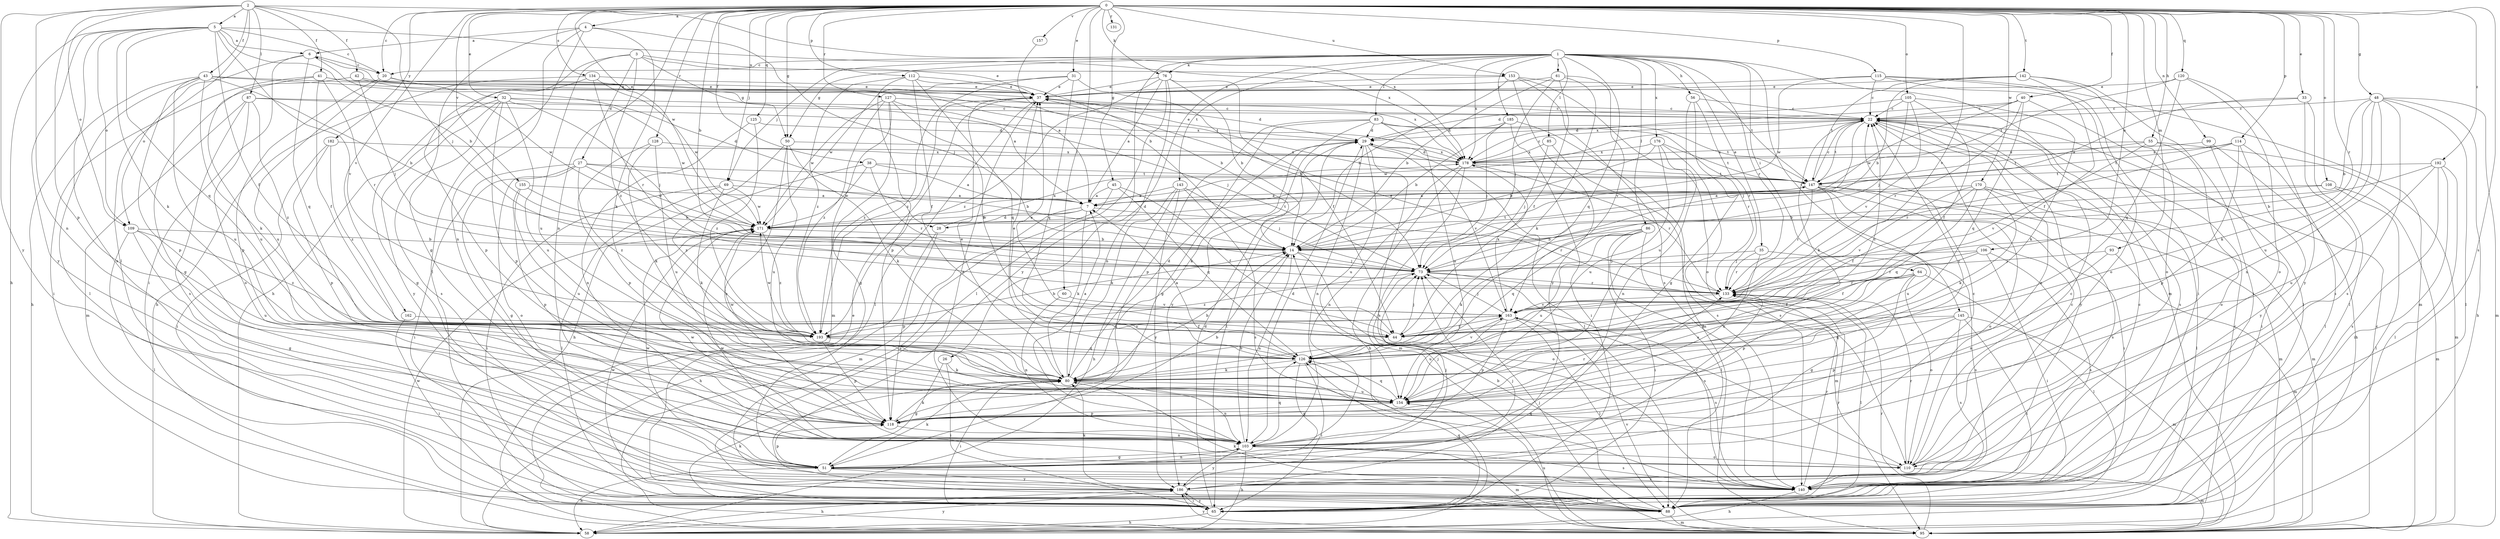 strict digraph  {
0;
1;
2;
3;
4;
5;
6;
7;
14;
20;
22;
26;
27;
28;
29;
31;
32;
33;
35;
37;
38;
40;
41;
42;
43;
44;
45;
48;
50;
51;
55;
56;
58;
60;
61;
64;
65;
69;
73;
76;
80;
83;
85;
86;
87;
88;
93;
95;
99;
103;
105;
106;
108;
109;
110;
112;
114;
115;
118;
120;
125;
126;
127;
128;
131;
133;
134;
140;
142;
143;
145;
147;
153;
154;
155;
157;
162;
163;
170;
171;
176;
178;
182;
185;
186;
192;
193;
0 -> 4  [label=a];
0 -> 14  [label=b];
0 -> 20  [label=c];
0 -> 31  [label=e];
0 -> 32  [label=e];
0 -> 33  [label=e];
0 -> 38  [label=f];
0 -> 40  [label=f];
0 -> 45  [label=g];
0 -> 48  [label=g];
0 -> 50  [label=g];
0 -> 55  [label=h];
0 -> 60  [label=i];
0 -> 69  [label=j];
0 -> 76  [label=k];
0 -> 93  [label=m];
0 -> 99  [label=n];
0 -> 103  [label=n];
0 -> 105  [label=o];
0 -> 106  [label=o];
0 -> 108  [label=o];
0 -> 112  [label=p];
0 -> 114  [label=p];
0 -> 115  [label=p];
0 -> 120  [label=q];
0 -> 125  [label=q];
0 -> 127  [label=r];
0 -> 128  [label=r];
0 -> 131  [label=r];
0 -> 133  [label=r];
0 -> 134  [label=s];
0 -> 140  [label=s];
0 -> 142  [label=t];
0 -> 153  [label=u];
0 -> 155  [label=v];
0 -> 157  [label=v];
0 -> 162  [label=v];
0 -> 163  [label=v];
0 -> 170  [label=w];
0 -> 171  [label=w];
0 -> 182  [label=y];
0 -> 192  [label=z];
1 -> 20  [label=c];
1 -> 26  [label=d];
1 -> 35  [label=e];
1 -> 50  [label=g];
1 -> 56  [label=h];
1 -> 61  [label=i];
1 -> 64  [label=i];
1 -> 69  [label=j];
1 -> 76  [label=k];
1 -> 83  [label=l];
1 -> 85  [label=l];
1 -> 86  [label=l];
1 -> 95  [label=m];
1 -> 126  [label=q];
1 -> 133  [label=r];
1 -> 143  [label=t];
1 -> 145  [label=t];
1 -> 176  [label=x];
1 -> 178  [label=x];
1 -> 185  [label=y];
1 -> 186  [label=y];
2 -> 5  [label=a];
2 -> 41  [label=f];
2 -> 42  [label=f];
2 -> 43  [label=f];
2 -> 73  [label=j];
2 -> 87  [label=l];
2 -> 88  [label=l];
2 -> 103  [label=n];
2 -> 109  [label=o];
2 -> 118  [label=p];
2 -> 178  [label=x];
2 -> 186  [label=y];
3 -> 27  [label=d];
3 -> 37  [label=e];
3 -> 50  [label=g];
3 -> 58  [label=h];
3 -> 153  [label=u];
3 -> 154  [label=u];
3 -> 193  [label=z];
4 -> 6  [label=a];
4 -> 51  [label=g];
4 -> 73  [label=j];
4 -> 80  [label=k];
4 -> 88  [label=l];
4 -> 103  [label=n];
5 -> 6  [label=a];
5 -> 14  [label=b];
5 -> 20  [label=c];
5 -> 44  [label=f];
5 -> 58  [label=h];
5 -> 80  [label=k];
5 -> 109  [label=o];
5 -> 126  [label=q];
5 -> 140  [label=s];
5 -> 163  [label=v];
5 -> 178  [label=x];
5 -> 186  [label=y];
6 -> 20  [label=c];
6 -> 28  [label=d];
6 -> 65  [label=i];
6 -> 109  [label=o];
6 -> 126  [label=q];
7 -> 6  [label=a];
7 -> 28  [label=d];
7 -> 80  [label=k];
7 -> 133  [label=r];
7 -> 140  [label=s];
7 -> 171  [label=w];
14 -> 73  [label=j];
14 -> 103  [label=n];
14 -> 110  [label=o];
14 -> 147  [label=t];
20 -> 37  [label=e];
20 -> 118  [label=p];
20 -> 154  [label=u];
20 -> 171  [label=w];
22 -> 29  [label=d];
22 -> 73  [label=j];
22 -> 80  [label=k];
22 -> 103  [label=n];
22 -> 140  [label=s];
22 -> 147  [label=t];
22 -> 171  [label=w];
22 -> 186  [label=y];
26 -> 51  [label=g];
26 -> 65  [label=i];
26 -> 80  [label=k];
27 -> 14  [label=b];
27 -> 51  [label=g];
27 -> 65  [label=i];
27 -> 110  [label=o];
27 -> 147  [label=t];
27 -> 171  [label=w];
27 -> 193  [label=z];
28 -> 58  [label=h];
28 -> 118  [label=p];
28 -> 178  [label=x];
29 -> 37  [label=e];
29 -> 65  [label=i];
29 -> 80  [label=k];
29 -> 88  [label=l];
29 -> 103  [label=n];
29 -> 140  [label=s];
29 -> 154  [label=u];
29 -> 163  [label=v];
29 -> 178  [label=x];
31 -> 37  [label=e];
31 -> 73  [label=j];
31 -> 126  [label=q];
31 -> 171  [label=w];
31 -> 193  [label=z];
32 -> 22  [label=c];
32 -> 51  [label=g];
32 -> 73  [label=j];
32 -> 118  [label=p];
32 -> 140  [label=s];
32 -> 154  [label=u];
32 -> 171  [label=w];
32 -> 186  [label=y];
33 -> 7  [label=a];
33 -> 22  [label=c];
33 -> 88  [label=l];
33 -> 140  [label=s];
35 -> 73  [label=j];
35 -> 133  [label=r];
35 -> 140  [label=s];
35 -> 154  [label=u];
37 -> 22  [label=c];
37 -> 29  [label=d];
37 -> 88  [label=l];
37 -> 193  [label=z];
38 -> 7  [label=a];
38 -> 133  [label=r];
38 -> 147  [label=t];
38 -> 171  [label=w];
38 -> 193  [label=z];
40 -> 22  [label=c];
40 -> 88  [label=l];
40 -> 126  [label=q];
40 -> 133  [label=r];
40 -> 171  [label=w];
40 -> 178  [label=x];
41 -> 37  [label=e];
41 -> 44  [label=f];
41 -> 65  [label=i];
41 -> 133  [label=r];
41 -> 154  [label=u];
41 -> 178  [label=x];
42 -> 7  [label=a];
42 -> 37  [label=e];
42 -> 51  [label=g];
42 -> 73  [label=j];
43 -> 14  [label=b];
43 -> 37  [label=e];
43 -> 58  [label=h];
43 -> 80  [label=k];
43 -> 88  [label=l];
43 -> 118  [label=p];
43 -> 147  [label=t];
43 -> 154  [label=u];
44 -> 37  [label=e];
44 -> 73  [label=j];
45 -> 7  [label=a];
45 -> 44  [label=f];
45 -> 95  [label=m];
45 -> 126  [label=q];
48 -> 14  [label=b];
48 -> 22  [label=c];
48 -> 58  [label=h];
48 -> 80  [label=k];
48 -> 88  [label=l];
48 -> 95  [label=m];
48 -> 103  [label=n];
48 -> 140  [label=s];
48 -> 154  [label=u];
50 -> 58  [label=h];
50 -> 80  [label=k];
50 -> 103  [label=n];
50 -> 154  [label=u];
50 -> 178  [label=x];
51 -> 22  [label=c];
51 -> 58  [label=h];
51 -> 73  [label=j];
51 -> 80  [label=k];
51 -> 103  [label=n];
51 -> 118  [label=p];
51 -> 140  [label=s];
51 -> 171  [label=w];
51 -> 186  [label=y];
55 -> 95  [label=m];
55 -> 110  [label=o];
55 -> 147  [label=t];
55 -> 163  [label=v];
55 -> 178  [label=x];
56 -> 22  [label=c];
56 -> 51  [label=g];
56 -> 133  [label=r];
56 -> 154  [label=u];
58 -> 22  [label=c];
58 -> 171  [label=w];
58 -> 186  [label=y];
60 -> 103  [label=n];
60 -> 163  [label=v];
61 -> 14  [label=b];
61 -> 37  [label=e];
61 -> 44  [label=f];
61 -> 73  [label=j];
61 -> 80  [label=k];
61 -> 163  [label=v];
64 -> 44  [label=f];
64 -> 51  [label=g];
64 -> 88  [label=l];
64 -> 110  [label=o];
64 -> 118  [label=p];
64 -> 133  [label=r];
64 -> 154  [label=u];
65 -> 29  [label=d];
65 -> 58  [label=h];
65 -> 80  [label=k];
65 -> 126  [label=q];
65 -> 133  [label=r];
65 -> 186  [label=y];
69 -> 7  [label=a];
69 -> 65  [label=i];
69 -> 80  [label=k];
69 -> 88  [label=l];
69 -> 171  [label=w];
73 -> 133  [label=r];
73 -> 140  [label=s];
73 -> 193  [label=z];
76 -> 7  [label=a];
76 -> 14  [label=b];
76 -> 37  [label=e];
76 -> 44  [label=f];
76 -> 88  [label=l];
76 -> 103  [label=n];
76 -> 193  [label=z];
80 -> 7  [label=a];
80 -> 14  [label=b];
80 -> 29  [label=d];
80 -> 37  [label=e];
80 -> 65  [label=i];
80 -> 103  [label=n];
80 -> 154  [label=u];
80 -> 171  [label=w];
83 -> 29  [label=d];
83 -> 51  [label=g];
83 -> 118  [label=p];
83 -> 133  [label=r];
83 -> 147  [label=t];
83 -> 154  [label=u];
83 -> 186  [label=y];
85 -> 73  [label=j];
85 -> 140  [label=s];
85 -> 178  [label=x];
86 -> 14  [label=b];
86 -> 65  [label=i];
86 -> 80  [label=k];
86 -> 88  [label=l];
86 -> 95  [label=m];
86 -> 126  [label=q];
86 -> 154  [label=u];
87 -> 22  [label=c];
87 -> 95  [label=m];
87 -> 110  [label=o];
87 -> 140  [label=s];
87 -> 178  [label=x];
87 -> 193  [label=z];
88 -> 14  [label=b];
88 -> 80  [label=k];
88 -> 95  [label=m];
88 -> 171  [label=w];
93 -> 73  [label=j];
93 -> 95  [label=m];
93 -> 103  [label=n];
95 -> 22  [label=c];
95 -> 37  [label=e];
95 -> 73  [label=j];
95 -> 133  [label=r];
95 -> 154  [label=u];
95 -> 163  [label=v];
95 -> 186  [label=y];
99 -> 58  [label=h];
99 -> 65  [label=i];
99 -> 178  [label=x];
103 -> 14  [label=b];
103 -> 29  [label=d];
103 -> 37  [label=e];
103 -> 51  [label=g];
103 -> 58  [label=h];
103 -> 73  [label=j];
103 -> 95  [label=m];
103 -> 110  [label=o];
103 -> 126  [label=q];
103 -> 133  [label=r];
103 -> 140  [label=s];
103 -> 171  [label=w];
103 -> 186  [label=y];
105 -> 22  [label=c];
105 -> 29  [label=d];
105 -> 44  [label=f];
105 -> 73  [label=j];
105 -> 80  [label=k];
105 -> 163  [label=v];
106 -> 44  [label=f];
106 -> 65  [label=i];
106 -> 73  [label=j];
106 -> 133  [label=r];
106 -> 140  [label=s];
108 -> 7  [label=a];
108 -> 14  [label=b];
108 -> 88  [label=l];
108 -> 95  [label=m];
109 -> 14  [label=b];
109 -> 51  [label=g];
109 -> 88  [label=l];
109 -> 154  [label=u];
109 -> 193  [label=z];
110 -> 22  [label=c];
110 -> 95  [label=m];
110 -> 126  [label=q];
110 -> 133  [label=r];
110 -> 171  [label=w];
112 -> 14  [label=b];
112 -> 37  [label=e];
112 -> 44  [label=f];
112 -> 118  [label=p];
112 -> 126  [label=q];
112 -> 193  [label=z];
114 -> 88  [label=l];
114 -> 118  [label=p];
114 -> 133  [label=r];
114 -> 147  [label=t];
114 -> 178  [label=x];
114 -> 186  [label=y];
115 -> 22  [label=c];
115 -> 37  [label=e];
115 -> 65  [label=i];
115 -> 95  [label=m];
115 -> 110  [label=o];
115 -> 171  [label=w];
118 -> 14  [label=b];
118 -> 80  [label=k];
118 -> 103  [label=n];
118 -> 133  [label=r];
120 -> 37  [label=e];
120 -> 110  [label=o];
120 -> 126  [label=q];
120 -> 147  [label=t];
120 -> 186  [label=y];
125 -> 29  [label=d];
125 -> 103  [label=n];
125 -> 193  [label=z];
126 -> 7  [label=a];
126 -> 22  [label=c];
126 -> 37  [label=e];
126 -> 51  [label=g];
126 -> 65  [label=i];
126 -> 80  [label=k];
126 -> 163  [label=v];
127 -> 22  [label=c];
127 -> 44  [label=f];
127 -> 51  [label=g];
127 -> 73  [label=j];
127 -> 95  [label=m];
127 -> 171  [label=w];
127 -> 193  [label=z];
128 -> 80  [label=k];
128 -> 118  [label=p];
128 -> 154  [label=u];
128 -> 178  [label=x];
133 -> 37  [label=e];
133 -> 88  [label=l];
133 -> 163  [label=v];
134 -> 37  [label=e];
134 -> 58  [label=h];
134 -> 118  [label=p];
134 -> 133  [label=r];
134 -> 171  [label=w];
140 -> 22  [label=c];
140 -> 58  [label=h];
140 -> 133  [label=r];
142 -> 14  [label=b];
142 -> 37  [label=e];
142 -> 44  [label=f];
142 -> 65  [label=i];
142 -> 110  [label=o];
142 -> 147  [label=t];
143 -> 7  [label=a];
143 -> 58  [label=h];
143 -> 73  [label=j];
143 -> 80  [label=k];
143 -> 140  [label=s];
143 -> 186  [label=y];
145 -> 44  [label=f];
145 -> 65  [label=i];
145 -> 95  [label=m];
145 -> 118  [label=p];
145 -> 126  [label=q];
145 -> 140  [label=s];
147 -> 7  [label=a];
147 -> 22  [label=c];
147 -> 65  [label=i];
147 -> 95  [label=m];
147 -> 110  [label=o];
147 -> 133  [label=r];
147 -> 140  [label=s];
147 -> 154  [label=u];
153 -> 14  [label=b];
153 -> 37  [label=e];
153 -> 110  [label=o];
153 -> 140  [label=s];
153 -> 147  [label=t];
153 -> 186  [label=y];
154 -> 22  [label=c];
154 -> 118  [label=p];
154 -> 126  [label=q];
155 -> 7  [label=a];
155 -> 14  [label=b];
155 -> 118  [label=p];
155 -> 154  [label=u];
157 -> 14  [label=b];
162 -> 44  [label=f];
162 -> 65  [label=i];
163 -> 44  [label=f];
163 -> 73  [label=j];
163 -> 88  [label=l];
163 -> 118  [label=p];
163 -> 140  [label=s];
163 -> 154  [label=u];
163 -> 178  [label=x];
163 -> 193  [label=z];
170 -> 7  [label=a];
170 -> 44  [label=f];
170 -> 80  [label=k];
170 -> 88  [label=l];
170 -> 95  [label=m];
170 -> 126  [label=q];
170 -> 163  [label=v];
171 -> 14  [label=b];
171 -> 147  [label=t];
171 -> 193  [label=z];
176 -> 14  [label=b];
176 -> 103  [label=n];
176 -> 140  [label=s];
176 -> 147  [label=t];
176 -> 154  [label=u];
176 -> 178  [label=x];
178 -> 22  [label=c];
178 -> 29  [label=d];
178 -> 58  [label=h];
178 -> 95  [label=m];
178 -> 103  [label=n];
178 -> 133  [label=r];
178 -> 147  [label=t];
182 -> 65  [label=i];
182 -> 118  [label=p];
182 -> 178  [label=x];
182 -> 193  [label=z];
185 -> 14  [label=b];
185 -> 29  [label=d];
185 -> 65  [label=i];
185 -> 73  [label=j];
185 -> 95  [label=m];
186 -> 22  [label=c];
186 -> 58  [label=h];
186 -> 65  [label=i];
186 -> 73  [label=j];
186 -> 80  [label=k];
186 -> 88  [label=l];
192 -> 14  [label=b];
192 -> 65  [label=i];
192 -> 88  [label=l];
192 -> 140  [label=s];
192 -> 147  [label=t];
192 -> 154  [label=u];
193 -> 14  [label=b];
193 -> 118  [label=p];
193 -> 126  [label=q];
193 -> 163  [label=v];
193 -> 171  [label=w];
}
